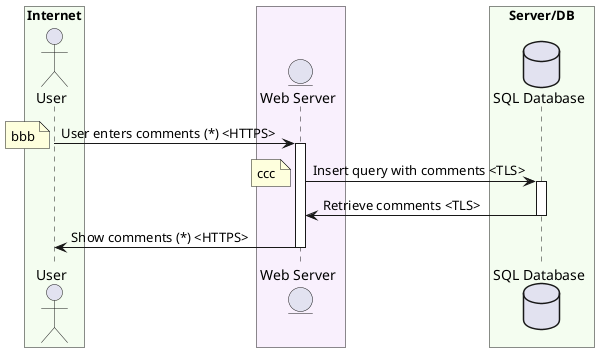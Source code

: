 @startuml

hide unlinked

box "Internet" #F4FDF0
actor actor_User_579e9aae81 as "User"
end box
box #F9F0FD
entity server_WebServer_f2eb7a3ff7 as "Web Server"
end box
box "Server/DB" #F4FDF0
database datastore_SQLDatabase_d2006ce1bb as "SQL Database"
end box

actor_User_579e9aae81 -> server_WebServer_f2eb7a3ff7: User enters comments (*) <HTTPS>
note left
bbb
end note
activate server_WebServer_f2eb7a3ff7
server_WebServer_f2eb7a3ff7 -> datastore_SQLDatabase_d2006ce1bb: Insert query with comments <TLS>
note left
ccc
end note
activate datastore_SQLDatabase_d2006ce1bb
datastore_SQLDatabase_d2006ce1bb -> server_WebServer_f2eb7a3ff7: Retrieve comments <TLS>
deactivate datastore_SQLDatabase_d2006ce1bb
server_WebServer_f2eb7a3ff7 -> actor_User_579e9aae81: Show comments (*) <HTTPS>
deactivate server_WebServer_f2eb7a3ff7
@enduml
